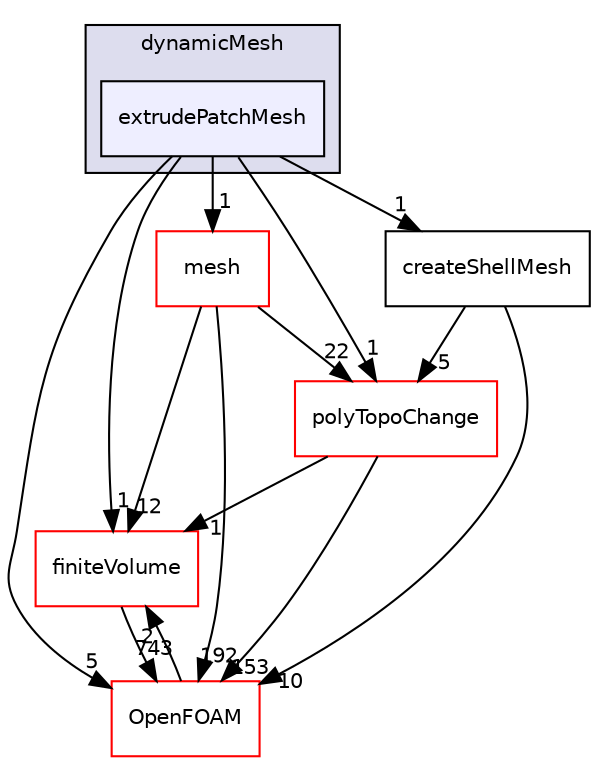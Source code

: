 digraph "src/dynamicMesh/extrudePatchMesh" {
  bgcolor=transparent;
  compound=true
  node [ fontsize="10", fontname="Helvetica"];
  edge [ labelfontsize="10", labelfontname="Helvetica"];
  subgraph clusterdir_63742796c427c97a292c80f7db71da36 {
    graph [ bgcolor="#ddddee", pencolor="black", label="dynamicMesh" fontname="Helvetica", fontsize="10", URL="dir_63742796c427c97a292c80f7db71da36.html"]
  dir_093d07f5c8c724b1c7168866e50d9fc9 [shape=box, label="extrudePatchMesh", style="filled", fillcolor="#eeeeff", pencolor="black", URL="dir_093d07f5c8c724b1c7168866e50d9fc9.html"];
  }
  dir_9bd15774b555cf7259a6fa18f99fe99b [shape=box label="finiteVolume" color="red" URL="dir_9bd15774b555cf7259a6fa18f99fe99b.html"];
  dir_7be0d8c199b9408ae01f5d77515b8def [shape=box label="mesh" color="red" URL="dir_7be0d8c199b9408ae01f5d77515b8def.html"];
  dir_1dcc9f8d039401a5088c21c8f851d182 [shape=box label="polyTopoChange" color="red" URL="dir_1dcc9f8d039401a5088c21c8f851d182.html"];
  dir_c5473ff19b20e6ec4dfe5c310b3778a8 [shape=box label="OpenFOAM" color="red" URL="dir_c5473ff19b20e6ec4dfe5c310b3778a8.html"];
  dir_924b44107af8655ed92cad90ea702bef [shape=box label="createShellMesh" URL="dir_924b44107af8655ed92cad90ea702bef.html"];
  dir_9bd15774b555cf7259a6fa18f99fe99b->dir_c5473ff19b20e6ec4dfe5c310b3778a8 [headlabel="743", labeldistance=1.5 headhref="dir_000895_001893.html"];
  dir_093d07f5c8c724b1c7168866e50d9fc9->dir_9bd15774b555cf7259a6fa18f99fe99b [headlabel="1", labeldistance=1.5 headhref="dir_000807_000895.html"];
  dir_093d07f5c8c724b1c7168866e50d9fc9->dir_7be0d8c199b9408ae01f5d77515b8def [headlabel="1", labeldistance=1.5 headhref="dir_000807_001716.html"];
  dir_093d07f5c8c724b1c7168866e50d9fc9->dir_1dcc9f8d039401a5088c21c8f851d182 [headlabel="1", labeldistance=1.5 headhref="dir_000807_000843.html"];
  dir_093d07f5c8c724b1c7168866e50d9fc9->dir_c5473ff19b20e6ec4dfe5c310b3778a8 [headlabel="5", labeldistance=1.5 headhref="dir_000807_001893.html"];
  dir_093d07f5c8c724b1c7168866e50d9fc9->dir_924b44107af8655ed92cad90ea702bef [headlabel="1", labeldistance=1.5 headhref="dir_000807_000806.html"];
  dir_7be0d8c199b9408ae01f5d77515b8def->dir_9bd15774b555cf7259a6fa18f99fe99b [headlabel="12", labeldistance=1.5 headhref="dir_001716_000895.html"];
  dir_7be0d8c199b9408ae01f5d77515b8def->dir_1dcc9f8d039401a5088c21c8f851d182 [headlabel="22", labeldistance=1.5 headhref="dir_001716_000843.html"];
  dir_7be0d8c199b9408ae01f5d77515b8def->dir_c5473ff19b20e6ec4dfe5c310b3778a8 [headlabel="192", labeldistance=1.5 headhref="dir_001716_001893.html"];
  dir_1dcc9f8d039401a5088c21c8f851d182->dir_9bd15774b555cf7259a6fa18f99fe99b [headlabel="1", labeldistance=1.5 headhref="dir_000843_000895.html"];
  dir_1dcc9f8d039401a5088c21c8f851d182->dir_c5473ff19b20e6ec4dfe5c310b3778a8 [headlabel="153", labeldistance=1.5 headhref="dir_000843_001893.html"];
  dir_c5473ff19b20e6ec4dfe5c310b3778a8->dir_9bd15774b555cf7259a6fa18f99fe99b [headlabel="2", labeldistance=1.5 headhref="dir_001893_000895.html"];
  dir_924b44107af8655ed92cad90ea702bef->dir_1dcc9f8d039401a5088c21c8f851d182 [headlabel="5", labeldistance=1.5 headhref="dir_000806_000843.html"];
  dir_924b44107af8655ed92cad90ea702bef->dir_c5473ff19b20e6ec4dfe5c310b3778a8 [headlabel="10", labeldistance=1.5 headhref="dir_000806_001893.html"];
}
